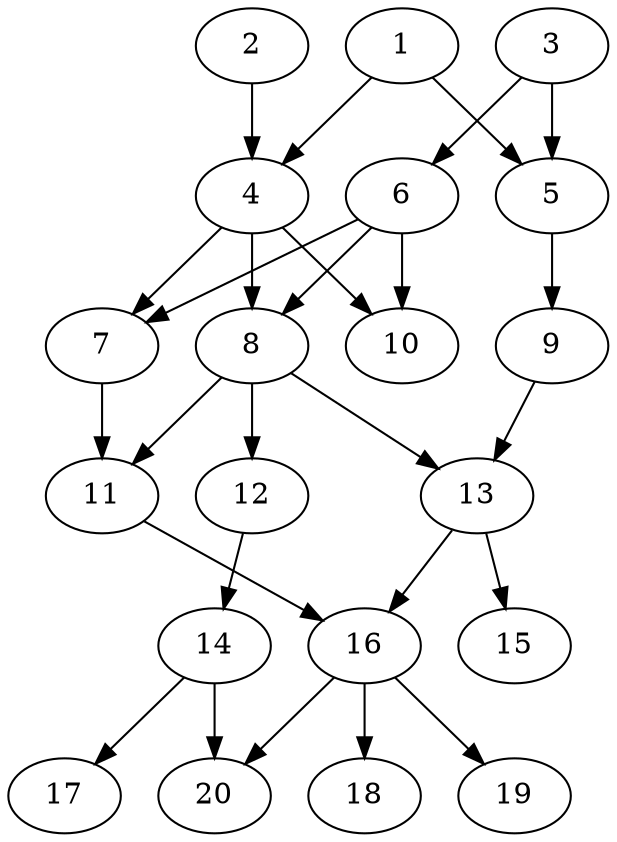 // DAG automatically generated by daggen at Tue Jul 23 14:22:50 2019
// ./daggen --dot -n 20 --ccr 0.3 --fat 0.5 --regular 0.5 --density 0.6 --mindata 5242880 --maxdata 52428800 
digraph G {
  1 [size="141322240", alpha="0.13", expect_size="42396672"] 
  1 -> 4 [size ="42396672"]
  1 -> 5 [size ="42396672"]
  2 [size="70000640", alpha="0.14", expect_size="21000192"] 
  2 -> 4 [size ="21000192"]
  3 [size="174677333", alpha="0.01", expect_size="52403200"] 
  3 -> 5 [size ="52403200"]
  3 -> 6 [size ="52403200"]
  4 [size="169205760", alpha="0.13", expect_size="50761728"] 
  4 -> 7 [size ="50761728"]
  4 -> 8 [size ="50761728"]
  4 -> 10 [size ="50761728"]
  5 [size="130846720", alpha="0.08", expect_size="39254016"] 
  5 -> 9 [size ="39254016"]
  6 [size="67570347", alpha="0.11", expect_size="20271104"] 
  6 -> 7 [size ="20271104"]
  6 -> 8 [size ="20271104"]
  6 -> 10 [size ="20271104"]
  7 [size="124416000", alpha="0.05", expect_size="37324800"] 
  7 -> 11 [size ="37324800"]
  8 [size="145278293", alpha="0.17", expect_size="43583488"] 
  8 -> 11 [size ="43583488"]
  8 -> 12 [size ="43583488"]
  8 -> 13 [size ="43583488"]
  9 [size="76072960", alpha="0.03", expect_size="22821888"] 
  9 -> 13 [size ="22821888"]
  10 [size="29255680", alpha="0.11", expect_size="8776704"] 
  11 [size="19961173", alpha="0.16", expect_size="5988352"] 
  11 -> 16 [size ="5988352"]
  12 [size="123784533", alpha="0.10", expect_size="37135360"] 
  12 -> 14 [size ="37135360"]
  13 [size="77359787", alpha="0.15", expect_size="23207936"] 
  13 -> 15 [size ="23207936"]
  13 -> 16 [size ="23207936"]
  14 [size="83097600", alpha="0.08", expect_size="24929280"] 
  14 -> 17 [size ="24929280"]
  14 -> 20 [size ="24929280"]
  15 [size="30996480", alpha="0.13", expect_size="9298944"] 
  16 [size="91979093", alpha="0.13", expect_size="27593728"] 
  16 -> 18 [size ="27593728"]
  16 -> 19 [size ="27593728"]
  16 -> 20 [size ="27593728"]
  17 [size="22306133", alpha="0.11", expect_size="6691840"] 
  18 [size="57791147", alpha="0.13", expect_size="17337344"] 
  19 [size="35358720", alpha="0.01", expect_size="10607616"] 
  20 [size="61091840", alpha="0.17", expect_size="18327552"] 
}
